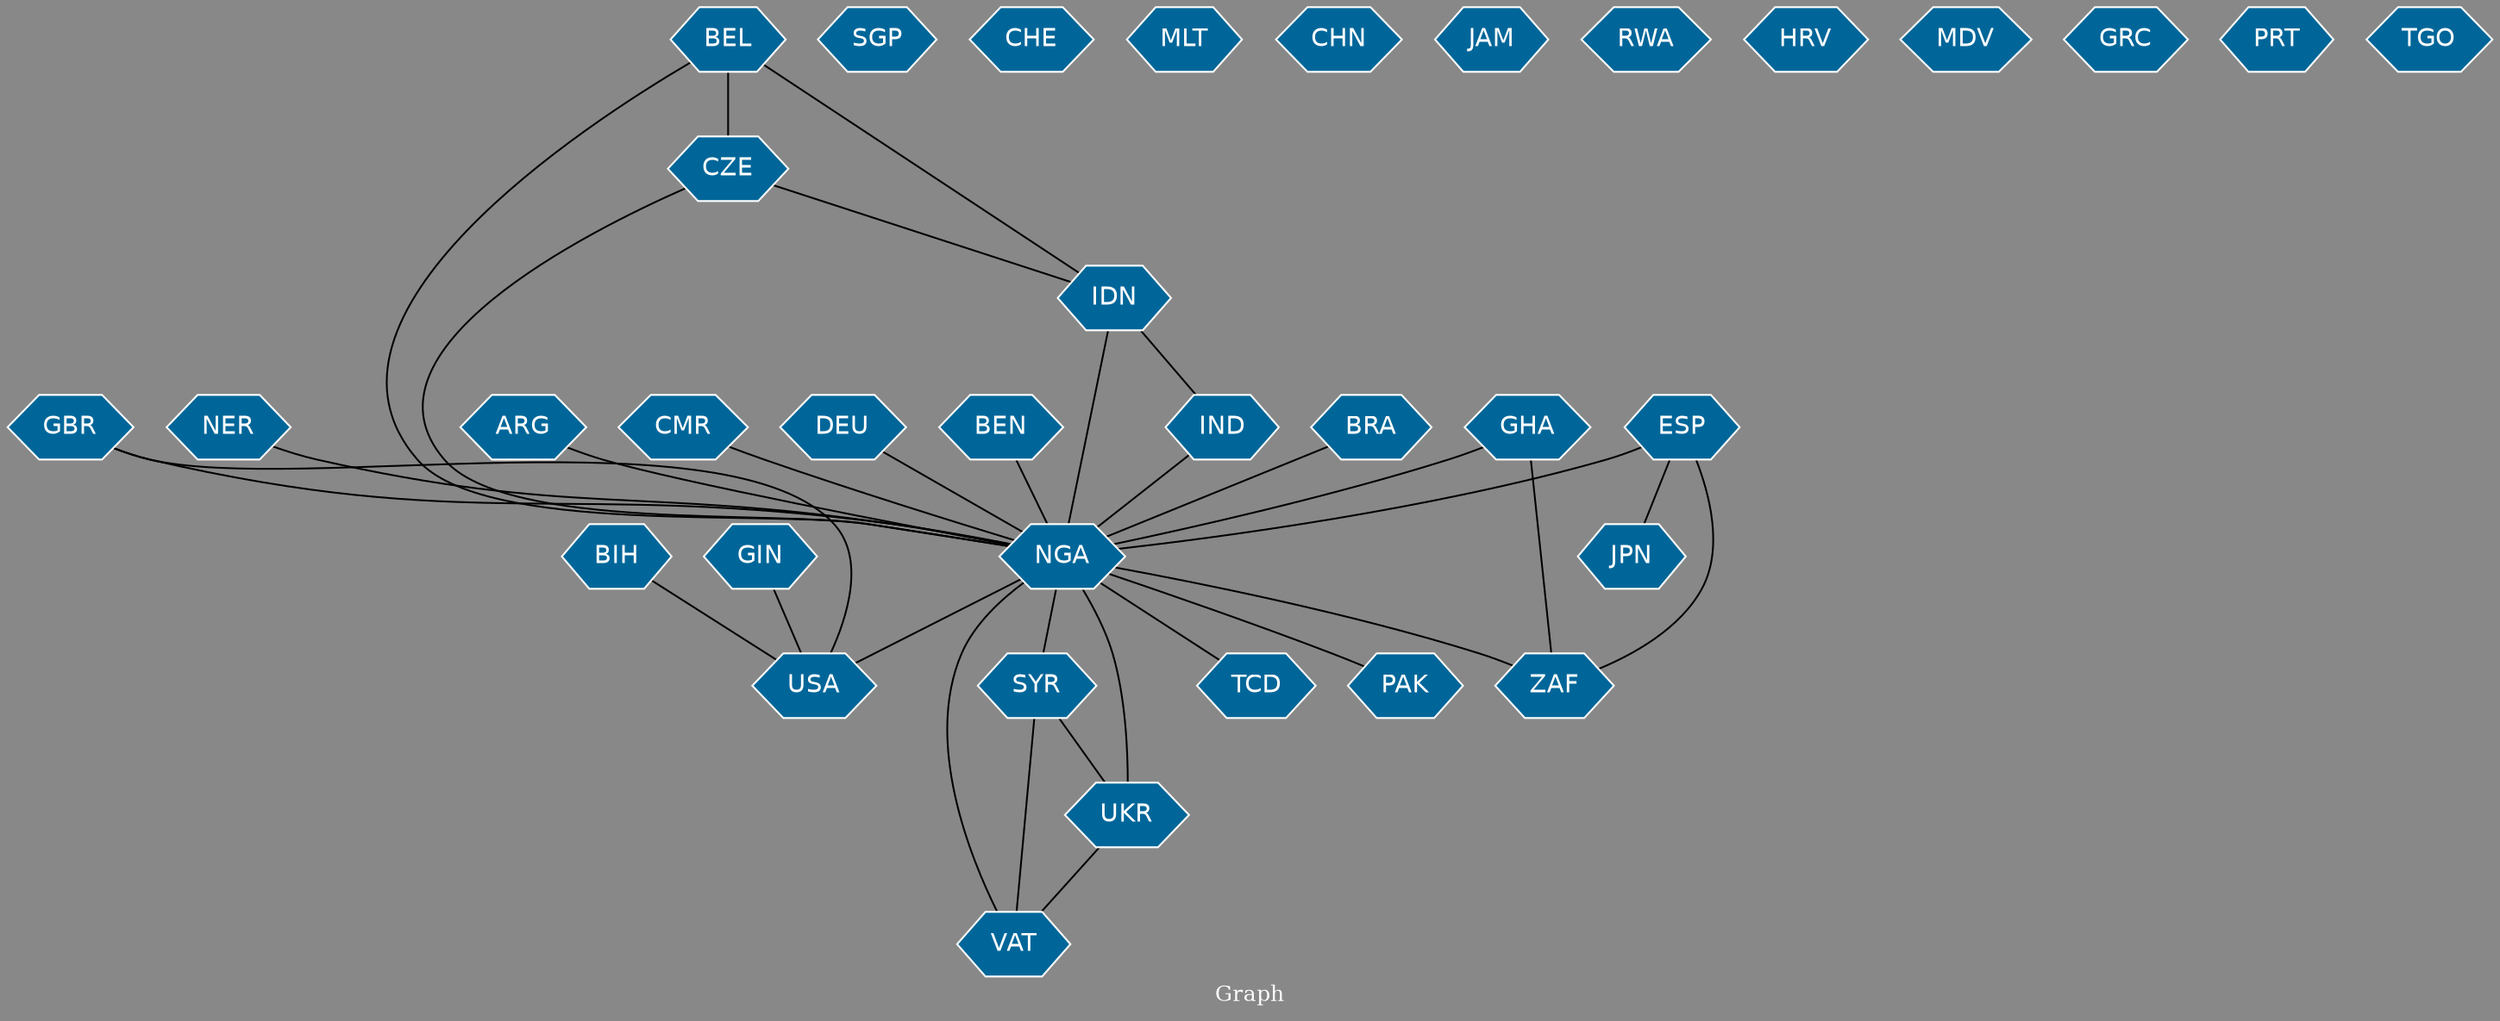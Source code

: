 // Countries together in item graph
graph {
	graph [bgcolor="#888888" fontcolor=white fontsize=12 label="Graph" outputorder=edgesfirst overlap=prism]
	node [color=white fillcolor="#006699" fontcolor=white fontname=Helvetica shape=hexagon style=filled]
	edge [arrowhead=open color=black fontcolor=white fontname=Courier fontsize=12]
		IND [label=IND]
		IDN [label=IDN]
		NGA [label=NGA]
		USA [label=USA]
		BRA [label=BRA]
		NER [label=NER]
		ZAF [label=ZAF]
		ESP [label=ESP]
		BEL [label=BEL]
		CZE [label=CZE]
		GHA [label=GHA]
		SGP [label=SGP]
		JPN [label=JPN]
		CHE [label=CHE]
		MLT [label=MLT]
		GBR [label=GBR]
		CHN [label=CHN]
		ARG [label=ARG]
		CMR [label=CMR]
		BIH [label=BIH]
		JAM [label=JAM]
		RWA [label=RWA]
		HRV [label=HRV]
		MDV [label=MDV]
		PAK [label=PAK]
		DEU [label=DEU]
		BEN [label=BEN]
		VAT [label=VAT]
		TCD [label=TCD]
		SYR [label=SYR]
		UKR [label=UKR]
		GRC [label=GRC]
		GIN [label=GIN]
		PRT [label=PRT]
		TGO [label=TGO]
			NGA -- USA [weight=5]
			CZE -- NGA [weight=1]
			IND -- NGA [weight=1]
			NGA -- UKR [weight=1]
			GHA -- ZAF [weight=1]
			DEU -- NGA [weight=1]
			UKR -- VAT [weight=1]
			ESP -- NGA [weight=1]
			BRA -- NGA [weight=1]
			SYR -- VAT [weight=1]
			NER -- NGA [weight=1]
			BIH -- USA [weight=1]
			GIN -- USA [weight=1]
			GHA -- NGA [weight=3]
			SYR -- UKR [weight=1]
			IDN -- IND [weight=1]
			NGA -- ZAF [weight=3]
			ARG -- NGA [weight=1]
			BEN -- NGA [weight=1]
			BEL -- CZE [weight=1]
			CZE -- IDN [weight=1]
			GBR -- NGA [weight=1]
			ESP -- ZAF [weight=1]
			BEL -- NGA [weight=1]
			NGA -- VAT [weight=1]
			IDN -- NGA [weight=3]
			NGA -- SYR [weight=1]
			ESP -- JPN [weight=1]
			CMR -- NGA [weight=1]
			NGA -- TCD [weight=1]
			GBR -- USA [weight=1]
			NGA -- PAK [weight=1]
			BEL -- IDN [weight=1]
}